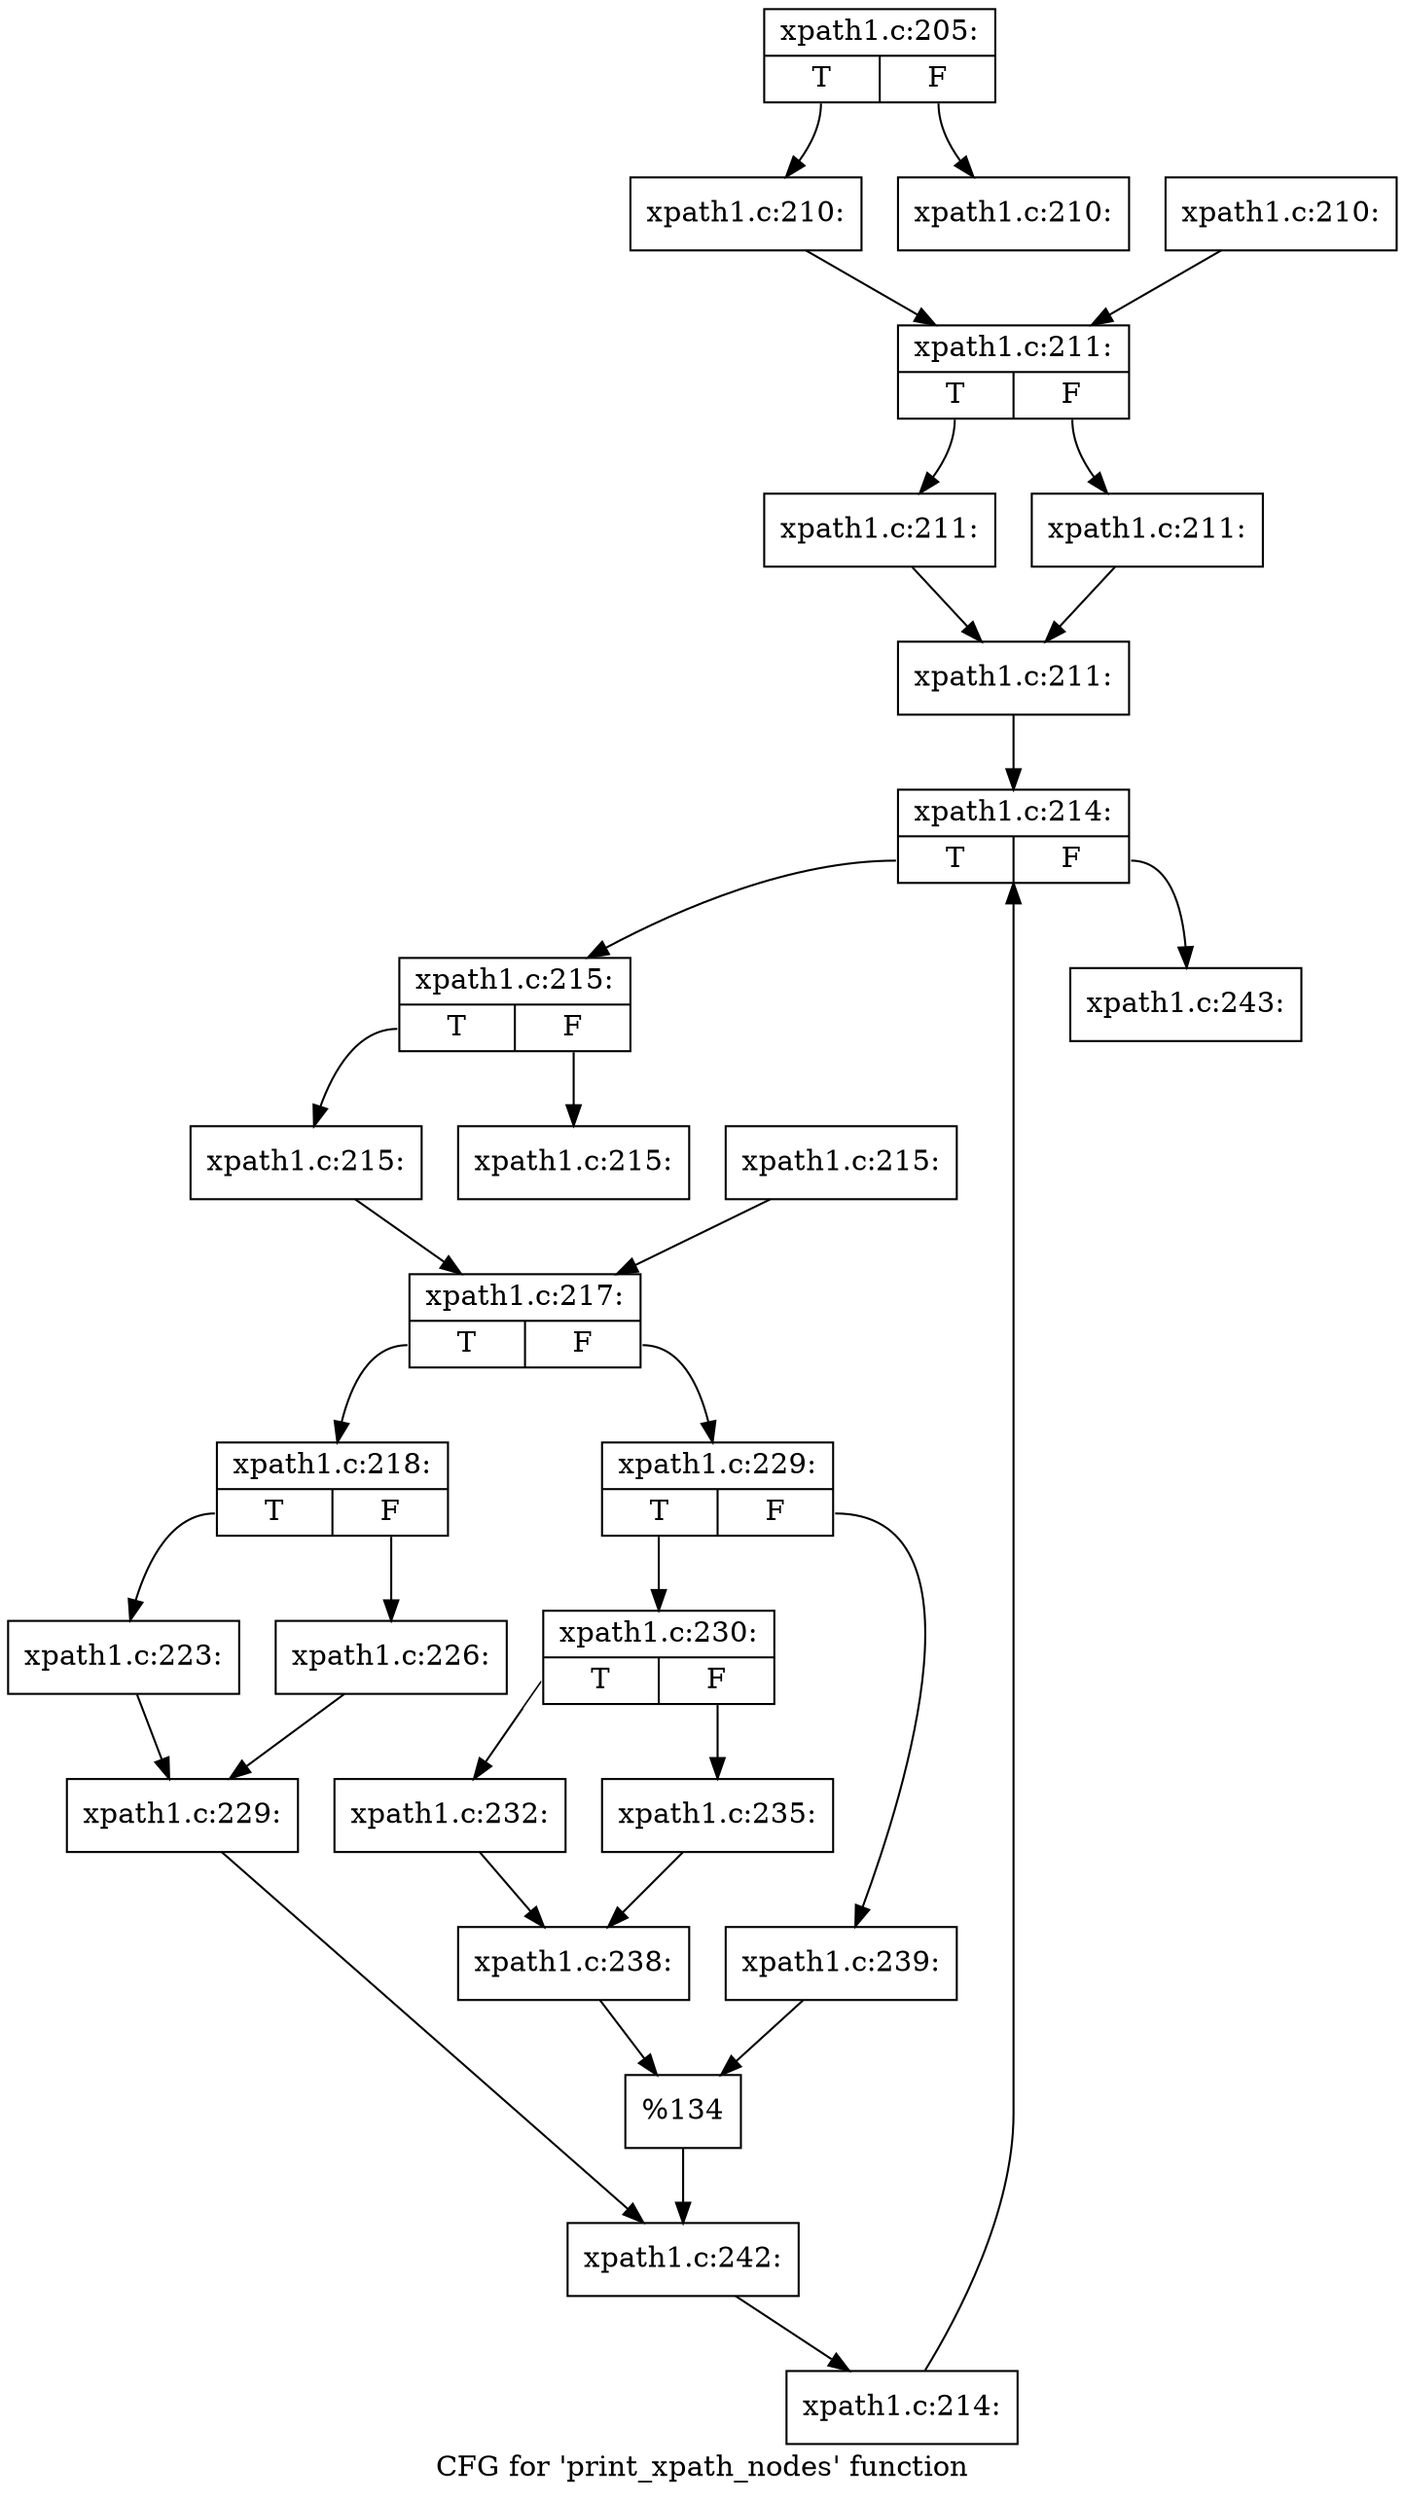 digraph "CFG for 'print_xpath_nodes' function" {
	label="CFG for 'print_xpath_nodes' function";

	Node0x4fcdf10 [shape=record,label="{xpath1.c:205:|{<s0>T|<s1>F}}"];
	Node0x4fcdf10:s0 -> Node0x4fd6950;
	Node0x4fcdf10:s1 -> Node0x4fd69a0;
	Node0x4fd6950 [shape=record,label="{xpath1.c:210:}"];
	Node0x4fd6950 -> Node0x4fd69f0;
	Node0x4fd69a0 [shape=record,label="{xpath1.c:210:}"];
	Node0x4fd7110 [shape=record,label="{xpath1.c:210:}"];
	Node0x4fd7110 -> Node0x4fd69f0;
	Node0x4fd69f0 [shape=record,label="{xpath1.c:211:|{<s0>T|<s1>F}}"];
	Node0x4fd69f0:s0 -> Node0x4fd71f0;
	Node0x4fd69f0:s1 -> Node0x4fd7240;
	Node0x4fd71f0 [shape=record,label="{xpath1.c:211:}"];
	Node0x4fd71f0 -> Node0x4fd7290;
	Node0x4fd7240 [shape=record,label="{xpath1.c:211:}"];
	Node0x4fd7240 -> Node0x4fd7290;
	Node0x4fd7290 [shape=record,label="{xpath1.c:211:}"];
	Node0x4fd7290 -> Node0x4fd7ec0;
	Node0x4fd7ec0 [shape=record,label="{xpath1.c:214:|{<s0>T|<s1>F}}"];
	Node0x4fd7ec0:s0 -> Node0x4fd81a0;
	Node0x4fd7ec0:s1 -> Node0x4fd7d20;
	Node0x4fd81a0 [shape=record,label="{xpath1.c:215:|{<s0>T|<s1>F}}"];
	Node0x4fd81a0:s0 -> Node0x4fd84d0;
	Node0x4fd81a0:s1 -> Node0x4fd8520;
	Node0x4fd84d0 [shape=record,label="{xpath1.c:215:}"];
	Node0x4fd84d0 -> Node0x4fd8570;
	Node0x4fd8520 [shape=record,label="{xpath1.c:215:}"];
	Node0x4fd8c90 [shape=record,label="{xpath1.c:215:}"];
	Node0x4fd8c90 -> Node0x4fd8570;
	Node0x4fd8570 [shape=record,label="{xpath1.c:217:|{<s0>T|<s1>F}}"];
	Node0x4fd8570:s0 -> Node0x4fd8db0;
	Node0x4fd8570:s1 -> Node0x4fd8e50;
	Node0x4fd8db0 [shape=record,label="{xpath1.c:218:|{<s0>T|<s1>F}}"];
	Node0x4fd8db0:s0 -> Node0x4fc66b0;
	Node0x4fd8db0:s1 -> Node0x4fc6750;
	Node0x4fc66b0 [shape=record,label="{xpath1.c:223:}"];
	Node0x4fc66b0 -> Node0x4fc6700;
	Node0x4fc6750 [shape=record,label="{xpath1.c:226:}"];
	Node0x4fc6750 -> Node0x4fc6700;
	Node0x4fc6700 [shape=record,label="{xpath1.c:229:}"];
	Node0x4fc6700 -> Node0x4fd8e00;
	Node0x4fd8e50 [shape=record,label="{xpath1.c:229:|{<s0>T|<s1>F}}"];
	Node0x4fd8e50:s0 -> Node0x4fdcfb0;
	Node0x4fd8e50:s1 -> Node0x4fdd050;
	Node0x4fdcfb0 [shape=record,label="{xpath1.c:230:|{<s0>T|<s1>F}}"];
	Node0x4fdcfb0:s0 -> Node0x4fddc70;
	Node0x4fdcfb0:s1 -> Node0x4fddd10;
	Node0x4fddc70 [shape=record,label="{xpath1.c:232:}"];
	Node0x4fddc70 -> Node0x4fddcc0;
	Node0x4fddd10 [shape=record,label="{xpath1.c:235:}"];
	Node0x4fddd10 -> Node0x4fddcc0;
	Node0x4fddcc0 [shape=record,label="{xpath1.c:238:}"];
	Node0x4fddcc0 -> Node0x4fdd000;
	Node0x4fdd050 [shape=record,label="{xpath1.c:239:}"];
	Node0x4fdd050 -> Node0x4fdd000;
	Node0x4fdd000 [shape=record,label="{%134}"];
	Node0x4fdd000 -> Node0x4fd8e00;
	Node0x4fd8e00 [shape=record,label="{xpath1.c:242:}"];
	Node0x4fd8e00 -> Node0x4fd8110;
	Node0x4fd8110 [shape=record,label="{xpath1.c:214:}"];
	Node0x4fd8110 -> Node0x4fd7ec0;
	Node0x4fd7d20 [shape=record,label="{xpath1.c:243:}"];
}
